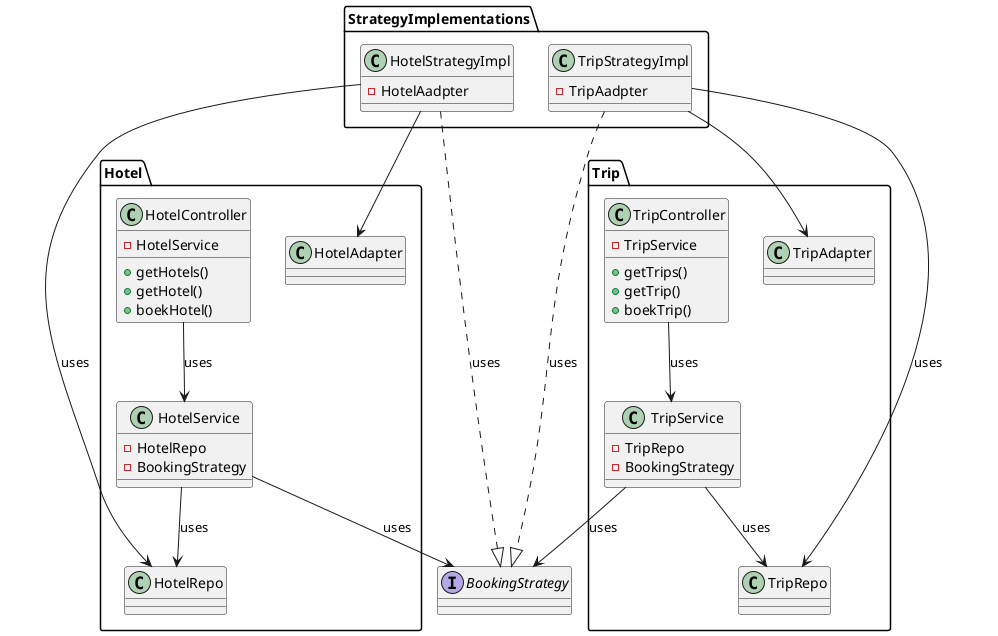 @startuml
interface BookingStrategy{}

package StrategyImplementations{
    class HotelStrategyImpl{
    - HotelAadpter
    }
    class TripStrategyImpl{
    - TripAadpter
    }
}

package Hotel{
    class HotelAdapter{}
    class HotelRepo{}
    class HotelController{
    - HotelService
    + getHotels()
    + getHotel()
    + boekHotel()
    }
    class HotelService{
    - HotelRepo
    - BookingStrategy
    }
}

package Trip{
    class TripAdapter{}
    class TripRepo{}
    class TripController{
    - TripService
    + getTrips()
    + getTrip()
    + boekTrip()
    }
    class TripService{
    - TripRepo
    - BookingStrategy
    }
}


HotelStrategyImpl ..|> BookingStrategy : uses
TripStrategyImpl ..|> BookingStrategy : uses

HotelController --> HotelService : uses
TripController --> TripService : uses

HotelService --> HotelRepo : uses
TripService --> TripRepo : uses

HotelService --> BookingStrategy : uses
TripService --> BookingStrategy : uses

HotelStrategyImpl --> HotelRepo : uses
TripStrategyImpl --> TripRepo : uses


HotelStrategyImpl --> HotelAdapter
TripStrategyImpl --> TripAdapter





@enduml
